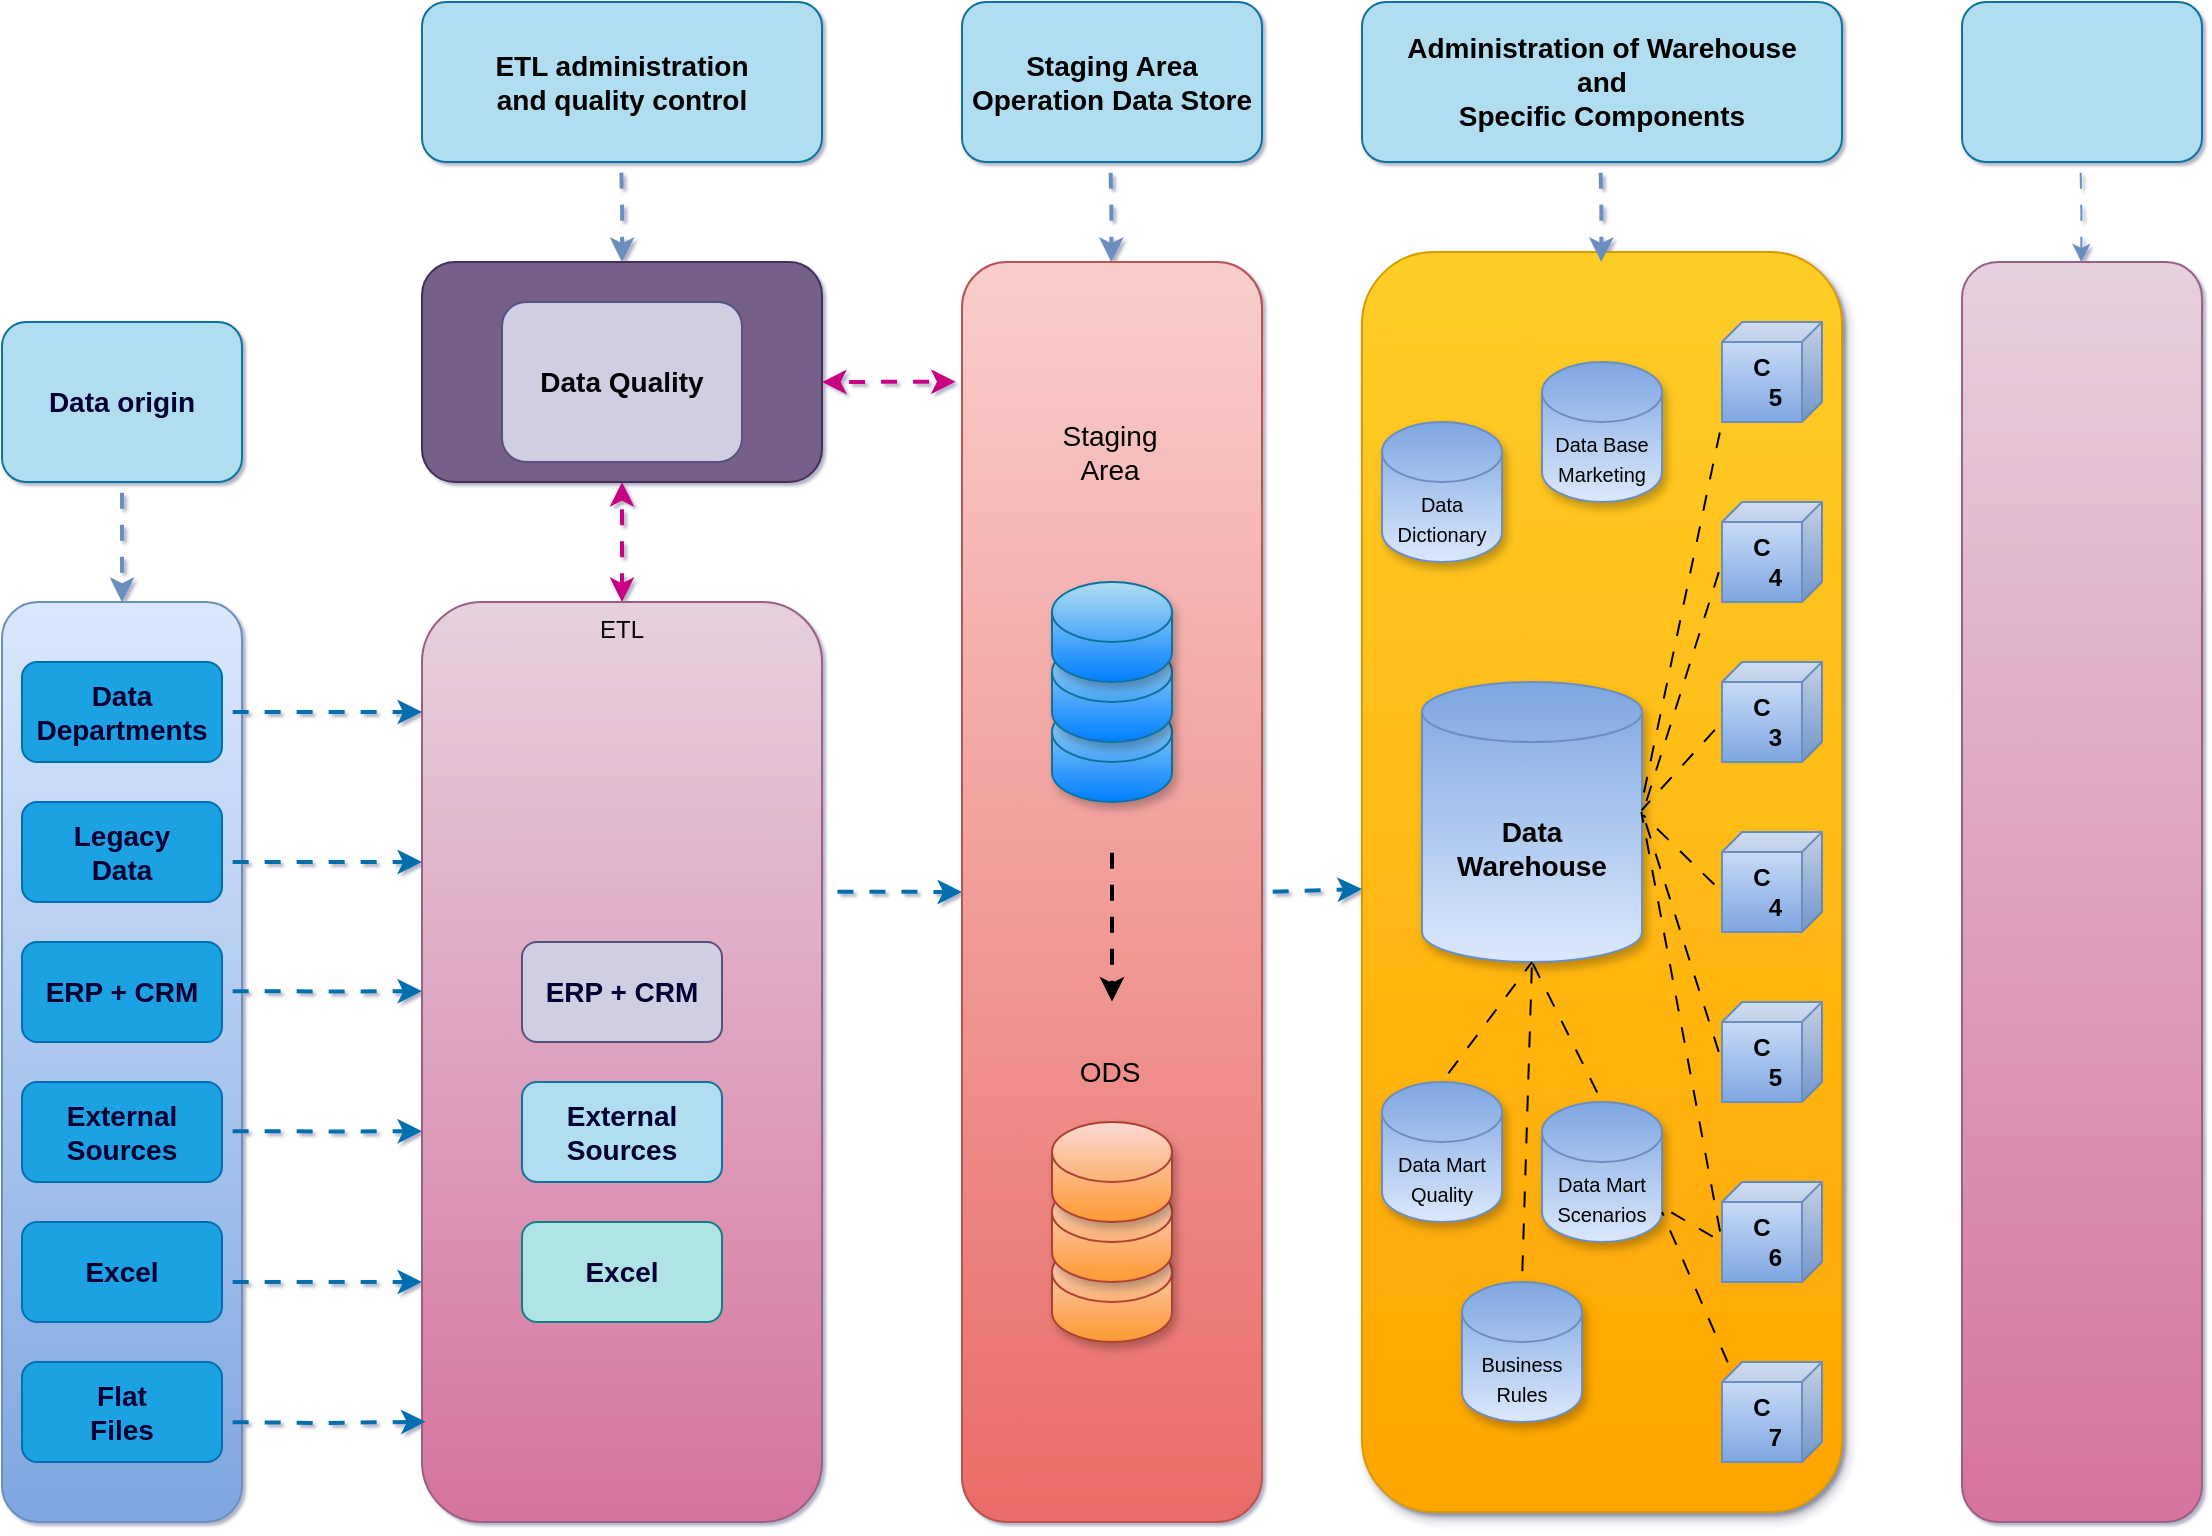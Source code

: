 <mxfile version="22.1.16" type="github">
  <diagram name="Página-1" id="4o_y28Qx3Zz9WGiGOu8f">
    <mxGraphModel dx="913" dy="454" grid="1" gridSize="10" guides="1" tooltips="1" connect="1" arrows="1" fold="1" page="1" pageScale="1" pageWidth="1169" pageHeight="827" background="#FFFFFF" math="0" shadow="1">
      <root>
        <mxCell id="0" />
        <mxCell id="1" parent="0" />
        <mxCell id="63qLR-Xfm-PJ3_UfegTe-42" style="edgeStyle=orthogonalEdgeStyle;rounded=0;orthogonalLoop=1;jettySize=auto;html=1;exitX=0.5;exitY=1;exitDx=0;exitDy=0;entryX=0.5;entryY=0;entryDx=0;entryDy=0;flowAnimation=1;fillColor=#dae8fc;strokeColor=#6c8ebf;strokeWidth=2;gradientColor=#7ea6e0;" edge="1" parent="1" source="63qLR-Xfm-PJ3_UfegTe-5" target="63qLR-Xfm-PJ3_UfegTe-6">
          <mxGeometry relative="1" as="geometry" />
        </mxCell>
        <mxCell id="63qLR-Xfm-PJ3_UfegTe-5" value="&lt;b&gt;&lt;font color=&quot;#000033&quot; style=&quot;font-size: 14px;&quot;&gt;Data origin&lt;/font&gt;&lt;/b&gt;" style="rounded=1;whiteSpace=wrap;html=1;fillColor=#b1ddf0;strokeColor=#10739e;glass=0;" vertex="1" parent="1">
          <mxGeometry x="30" y="200" width="120" height="80" as="geometry" />
        </mxCell>
        <mxCell id="63qLR-Xfm-PJ3_UfegTe-6" value="" style="rounded=1;whiteSpace=wrap;html=1;fillColor=#dae8fc;strokeColor=#6c8ebf;gradientColor=#7ea6e0;glass=0;shadow=0;" vertex="1" parent="1">
          <mxGeometry x="30" y="340" width="120" height="460" as="geometry" />
        </mxCell>
        <mxCell id="63qLR-Xfm-PJ3_UfegTe-11" value="ETL" style="rounded=1;whiteSpace=wrap;html=1;fillColor=#e6d0de;strokeColor=#996185;align=center;gradientColor=#d5739d;verticalAlign=top;horizontal=1;" vertex="1" parent="1">
          <mxGeometry x="240" y="340" width="200" height="460" as="geometry" />
        </mxCell>
        <mxCell id="63qLR-Xfm-PJ3_UfegTe-12" value="" style="rounded=1;whiteSpace=wrap;html=1;fillColor=#f8cecc;strokeColor=#b85450;gradientColor=#ea6b66;" vertex="1" parent="1">
          <mxGeometry x="510" y="170" width="150" height="630" as="geometry" />
        </mxCell>
        <mxCell id="63qLR-Xfm-PJ3_UfegTe-13" value="" style="rounded=1;whiteSpace=wrap;html=1;gradientDirection=south;noLabel=0;portConstraintRotation=0;snapToPoint=0;fillColor=#ffcd28;gradientColor=#ffa500;strokeColor=#d79b00;shadow=1;glass=0;" vertex="1" parent="1">
          <mxGeometry x="710" y="165" width="240" height="630" as="geometry" />
        </mxCell>
        <mxCell id="63qLR-Xfm-PJ3_UfegTe-14" value="" style="rounded=1;whiteSpace=wrap;html=1;fillColor=#e6d0de;strokeColor=#996185;gradientColor=#d5739d;" vertex="1" parent="1">
          <mxGeometry x="1010" y="170" width="120" height="630" as="geometry" />
        </mxCell>
        <mxCell id="63qLR-Xfm-PJ3_UfegTe-16" value="&lt;b&gt;&lt;font style=&quot;font-size: 14px;&quot;&gt;Staging Area&lt;br&gt;&lt;/font&gt;&lt;font style=&quot;font-size: 14px;&quot;&gt;Operation Data Store&lt;/font&gt;&lt;/b&gt;" style="rounded=1;whiteSpace=wrap;html=1;fillColor=#b1ddf0;strokeColor=#10739e;glass=0;" vertex="1" parent="1">
          <mxGeometry x="510" y="40" width="150" height="80" as="geometry" />
        </mxCell>
        <mxCell id="63qLR-Xfm-PJ3_UfegTe-17" value="&lt;font style=&quot;font-size: 14px;&quot;&gt;&lt;b&gt;Administration of Warehouse&lt;br&gt;and&lt;br&gt;Specific Components&lt;/b&gt;&lt;/font&gt;" style="rounded=1;whiteSpace=wrap;html=1;fillColor=#b1ddf0;strokeColor=#10739e;glass=0;" vertex="1" parent="1">
          <mxGeometry x="710" y="40" width="240" height="80" as="geometry" />
        </mxCell>
        <mxCell id="63qLR-Xfm-PJ3_UfegTe-18" value="" style="rounded=1;whiteSpace=wrap;html=1;fillColor=#b1ddf0;strokeColor=#10739e;glass=0;" vertex="1" parent="1">
          <mxGeometry x="1010" y="40" width="120" height="80" as="geometry" />
        </mxCell>
        <mxCell id="63qLR-Xfm-PJ3_UfegTe-35" value="" style="edgeStyle=orthogonalEdgeStyle;rounded=0;orthogonalLoop=1;jettySize=auto;html=1;fillColor=#1ba1e2;strokeColor=#006EAF;flowAnimation=1;strokeWidth=2;" edge="1" parent="1" source="63qLR-Xfm-PJ3_UfegTe-19" target="63qLR-Xfm-PJ3_UfegTe-11">
          <mxGeometry relative="1" as="geometry">
            <Array as="points">
              <mxPoint x="200" y="395" />
              <mxPoint x="200" y="395" />
            </Array>
          </mxGeometry>
        </mxCell>
        <mxCell id="63qLR-Xfm-PJ3_UfegTe-19" value="&lt;b&gt;&lt;font color=&quot;#000033&quot; style=&quot;font-size: 14px;&quot;&gt;Data Departments&lt;/font&gt;&lt;/b&gt;" style="rounded=1;whiteSpace=wrap;html=1;fillColor=#1ba1e2;strokeColor=#006EAF;fontColor=#ffffff;glass=0;shadow=0;" vertex="1" parent="1">
          <mxGeometry x="40" y="370" width="100" height="50" as="geometry" />
        </mxCell>
        <mxCell id="63qLR-Xfm-PJ3_UfegTe-20" value="&lt;b&gt;&lt;font color=&quot;#000033&quot; style=&quot;font-size: 14px;&quot;&gt;Legacy &lt;br&gt;Data&lt;/font&gt;&lt;/b&gt;" style="rounded=1;whiteSpace=wrap;html=1;fillColor=#1ba1e2;strokeColor=#006EAF;fontColor=#ffffff;glass=0;shadow=0;" vertex="1" parent="1">
          <mxGeometry x="40" y="440" width="100" height="50" as="geometry" />
        </mxCell>
        <mxCell id="63qLR-Xfm-PJ3_UfegTe-21" value="&lt;b&gt;&lt;font color=&quot;#000033&quot; style=&quot;font-size: 14px;&quot;&gt;ERP + CRM&lt;/font&gt;&lt;/b&gt;" style="rounded=1;whiteSpace=wrap;html=1;fillColor=#1ba1e2;strokeColor=#006EAF;fontColor=#ffffff;glass=0;shadow=0;" vertex="1" parent="1">
          <mxGeometry x="40" y="510" width="100" height="50" as="geometry" />
        </mxCell>
        <mxCell id="63qLR-Xfm-PJ3_UfegTe-22" value="&lt;b&gt;&lt;font color=&quot;#000033&quot; style=&quot;font-size: 14px;&quot;&gt;External&lt;br&gt;Sources&lt;br&gt;&lt;/font&gt;&lt;/b&gt;" style="rounded=1;whiteSpace=wrap;html=1;fillColor=#1ba1e2;strokeColor=#006EAF;fontColor=#ffffff;glass=0;shadow=0;" vertex="1" parent="1">
          <mxGeometry x="40" y="580" width="100" height="50" as="geometry" />
        </mxCell>
        <mxCell id="63qLR-Xfm-PJ3_UfegTe-23" value="&lt;b&gt;&lt;font color=&quot;#000033&quot; style=&quot;font-size: 14px;&quot;&gt;Excel&lt;/font&gt;&lt;/b&gt;" style="rounded=1;whiteSpace=wrap;html=1;fillColor=#1ba1e2;strokeColor=#006EAF;fontColor=#ffffff;glass=0;shadow=0;" vertex="1" parent="1">
          <mxGeometry x="40" y="650" width="100" height="50" as="geometry" />
        </mxCell>
        <mxCell id="63qLR-Xfm-PJ3_UfegTe-24" value="&lt;b&gt;&lt;font color=&quot;#000033&quot; style=&quot;font-size: 14px;&quot;&gt;Flat&lt;br&gt;Files&lt;br&gt;&lt;/font&gt;&lt;/b&gt;" style="rounded=1;whiteSpace=wrap;html=1;fillColor=#1ba1e2;strokeColor=#006EAF;fontColor=#ffffff;glass=0;shadow=0;" vertex="1" parent="1">
          <mxGeometry x="40" y="720" width="100" height="50" as="geometry" />
        </mxCell>
        <mxCell id="63qLR-Xfm-PJ3_UfegTe-25" value="&lt;font style=&quot;font-size: 14px;&quot;&gt;&lt;b&gt;ETL administration &lt;br&gt;and quality control&lt;/b&gt;&lt;/font&gt;" style="rounded=1;whiteSpace=wrap;html=1;fillColor=#b1ddf0;strokeColor=#10739e;glass=0;" vertex="1" parent="1">
          <mxGeometry x="240" y="40" width="200" height="80" as="geometry" />
        </mxCell>
        <mxCell id="63qLR-Xfm-PJ3_UfegTe-26" value="" style="rounded=1;whiteSpace=wrap;html=1;fillColor=#76608a;fontColor=#ffffff;strokeColor=#432D57;" vertex="1" parent="1">
          <mxGeometry x="240" y="170" width="200" height="110" as="geometry" />
        </mxCell>
        <mxCell id="63qLR-Xfm-PJ3_UfegTe-27" value="&lt;font color=&quot;#000000&quot; style=&quot;font-size: 14px;&quot;&gt;&lt;b&gt;Data Quality&lt;/b&gt;&lt;/font&gt;" style="rounded=1;whiteSpace=wrap;html=1;fillColor=#d0cee2;strokeColor=#56517e;" vertex="1" parent="1">
          <mxGeometry x="280" y="190" width="120" height="80" as="geometry" />
        </mxCell>
        <mxCell id="63qLR-Xfm-PJ3_UfegTe-30" value="&lt;b&gt;&lt;font color=&quot;#000033&quot; style=&quot;font-size: 14px;&quot;&gt;ERP + CRM&lt;/font&gt;&lt;/b&gt;" style="rounded=1;whiteSpace=wrap;html=1;fillColor=#d0cee2;strokeColor=#56517e;" vertex="1" parent="1">
          <mxGeometry x="290" y="510" width="100" height="50" as="geometry" />
        </mxCell>
        <mxCell id="63qLR-Xfm-PJ3_UfegTe-31" value="&lt;b&gt;&lt;font color=&quot;#000033&quot; style=&quot;font-size: 14px;&quot;&gt;External&lt;br&gt;Sources&lt;br&gt;&lt;/font&gt;&lt;/b&gt;" style="rounded=1;whiteSpace=wrap;html=1;fillColor=#b1ddf0;strokeColor=#10739e;" vertex="1" parent="1">
          <mxGeometry x="290" y="580" width="100" height="50" as="geometry" />
        </mxCell>
        <mxCell id="63qLR-Xfm-PJ3_UfegTe-32" value="&lt;b&gt;&lt;font color=&quot;#000033&quot; style=&quot;font-size: 14px;&quot;&gt;Excel&lt;/font&gt;&lt;/b&gt;" style="rounded=1;whiteSpace=wrap;html=1;fillColor=#b0e3e6;strokeColor=#0e8088;" vertex="1" parent="1">
          <mxGeometry x="290" y="650" width="100" height="50" as="geometry" />
        </mxCell>
        <mxCell id="63qLR-Xfm-PJ3_UfegTe-39" value="" style="edgeStyle=orthogonalEdgeStyle;rounded=0;orthogonalLoop=1;jettySize=auto;html=1;fillColor=#1ba1e2;strokeColor=#006EAF;flowAnimation=1;strokeWidth=2;" edge="1" parent="1" target="63qLR-Xfm-PJ3_UfegTe-11">
          <mxGeometry relative="1" as="geometry">
            <mxPoint x="140" y="680.03" as="sourcePoint" />
            <mxPoint x="220" y="680.03" as="targetPoint" />
            <Array as="points">
              <mxPoint x="190" y="680" />
              <mxPoint x="190" y="680" />
            </Array>
          </mxGeometry>
        </mxCell>
        <mxCell id="63qLR-Xfm-PJ3_UfegTe-40" value="" style="edgeStyle=orthogonalEdgeStyle;rounded=0;orthogonalLoop=1;jettySize=auto;html=1;fillColor=#1ba1e2;strokeColor=#006EAF;flowAnimation=1;strokeWidth=2;entryX=0.009;entryY=0.891;entryDx=0;entryDy=0;entryPerimeter=0;" edge="1" parent="1" target="63qLR-Xfm-PJ3_UfegTe-11">
          <mxGeometry relative="1" as="geometry">
            <mxPoint x="140" y="750.03" as="sourcePoint" />
            <mxPoint x="220" y="750.03" as="targetPoint" />
            <Array as="points" />
          </mxGeometry>
        </mxCell>
        <mxCell id="63qLR-Xfm-PJ3_UfegTe-43" style="edgeStyle=orthogonalEdgeStyle;rounded=0;orthogonalLoop=1;jettySize=auto;html=1;exitX=0.5;exitY=1;exitDx=0;exitDy=0;flowAnimation=1;fillColor=#dae8fc;strokeColor=#6c8ebf;strokeWidth=2;gradientColor=#7ea6e0;" edge="1" parent="1">
          <mxGeometry relative="1" as="geometry">
            <mxPoint x="339.57" y="120" as="sourcePoint" />
            <mxPoint x="340" y="170" as="targetPoint" />
          </mxGeometry>
        </mxCell>
        <mxCell id="63qLR-Xfm-PJ3_UfegTe-44" style="edgeStyle=orthogonalEdgeStyle;rounded=0;orthogonalLoop=1;jettySize=auto;html=1;exitX=0.5;exitY=1;exitDx=0;exitDy=0;flowAnimation=1;fillColor=#dae8fc;strokeColor=#6c8ebf;strokeWidth=2;gradientColor=#7ea6e0;" edge="1" parent="1">
          <mxGeometry relative="1" as="geometry">
            <mxPoint x="584.23" y="120" as="sourcePoint" />
            <mxPoint x="584.66" y="170" as="targetPoint" />
          </mxGeometry>
        </mxCell>
        <mxCell id="63qLR-Xfm-PJ3_UfegTe-45" style="edgeStyle=orthogonalEdgeStyle;rounded=0;orthogonalLoop=1;jettySize=auto;html=1;exitX=0.5;exitY=1;exitDx=0;exitDy=0;flowAnimation=1;fillColor=#dae8fc;strokeColor=#6c8ebf;strokeWidth=2;gradientColor=#7ea6e0;" edge="1" parent="1">
          <mxGeometry relative="1" as="geometry">
            <mxPoint x="829.23" y="120" as="sourcePoint" />
            <mxPoint x="829.66" y="170" as="targetPoint" />
          </mxGeometry>
        </mxCell>
        <mxCell id="63qLR-Xfm-PJ3_UfegTe-46" style="edgeStyle=orthogonalEdgeStyle;rounded=0;orthogonalLoop=1;jettySize=auto;html=1;exitX=0.5;exitY=1;exitDx=0;exitDy=0;flowAnimation=1;fillColor=#dae8fc;gradientColor=#7ea6e0;strokeColor=#6c8ebf;" edge="1" parent="1">
          <mxGeometry relative="1" as="geometry">
            <mxPoint x="1069.23" y="120" as="sourcePoint" />
            <mxPoint x="1069.66" y="170" as="targetPoint" />
          </mxGeometry>
        </mxCell>
        <mxCell id="63qLR-Xfm-PJ3_UfegTe-47" style="edgeStyle=orthogonalEdgeStyle;rounded=0;orthogonalLoop=1;jettySize=auto;html=1;exitX=1.012;exitY=0.315;exitDx=0;exitDy=0;flowAnimation=1;fillColor=#1ba1e2;strokeColor=#006EAF;strokeWidth=2;exitPerimeter=0;entryX=0;entryY=0.5;entryDx=0;entryDy=0;" edge="1" parent="1" source="63qLR-Xfm-PJ3_UfegTe-11" target="63qLR-Xfm-PJ3_UfegTe-12">
          <mxGeometry relative="1" as="geometry">
            <mxPoint x="339.55" y="280" as="sourcePoint" />
            <mxPoint x="490" y="542" as="targetPoint" />
            <Array as="points" />
          </mxGeometry>
        </mxCell>
        <mxCell id="63qLR-Xfm-PJ3_UfegTe-48" value="" style="edgeStyle=orthogonalEdgeStyle;rounded=0;orthogonalLoop=1;jettySize=auto;html=1;fillColor=#1ba1e2;strokeColor=#006EAF;flowAnimation=1;strokeWidth=2;" edge="1" parent="1">
          <mxGeometry relative="1" as="geometry">
            <mxPoint x="140" y="470" as="sourcePoint" />
            <mxPoint x="240" y="470" as="targetPoint" />
            <Array as="points">
              <mxPoint x="200" y="470" />
              <mxPoint x="200" y="470" />
            </Array>
          </mxGeometry>
        </mxCell>
        <mxCell id="63qLR-Xfm-PJ3_UfegTe-49" value="" style="edgeStyle=orthogonalEdgeStyle;rounded=0;orthogonalLoop=1;jettySize=auto;html=1;fillColor=#1ba1e2;strokeColor=#006EAF;flowAnimation=1;strokeWidth=2;" edge="1" parent="1">
          <mxGeometry relative="1" as="geometry">
            <mxPoint x="140" y="534.66" as="sourcePoint" />
            <mxPoint x="240" y="534.66" as="targetPoint" />
            <Array as="points">
              <mxPoint x="200" y="534.66" />
              <mxPoint x="200" y="534.66" />
            </Array>
          </mxGeometry>
        </mxCell>
        <mxCell id="63qLR-Xfm-PJ3_UfegTe-50" value="" style="edgeStyle=orthogonalEdgeStyle;rounded=0;orthogonalLoop=1;jettySize=auto;html=1;fillColor=#1ba1e2;strokeColor=#006EAF;flowAnimation=1;strokeWidth=2;" edge="1" parent="1">
          <mxGeometry relative="1" as="geometry">
            <mxPoint x="140" y="604.66" as="sourcePoint" />
            <mxPoint x="240" y="604.66" as="targetPoint" />
            <Array as="points">
              <mxPoint x="200" y="604.66" />
              <mxPoint x="200" y="604.66" />
            </Array>
          </mxGeometry>
        </mxCell>
        <mxCell id="63qLR-Xfm-PJ3_UfegTe-51" value="" style="endArrow=classic;startArrow=classic;html=1;rounded=0;entryX=-0.021;entryY=0.095;entryDx=0;entryDy=0;entryPerimeter=0;fillColor=#e6d0de;gradientColor=#d5739d;strokeColor=#c90384;flowAnimation=1;strokeWidth=2;" edge="1" parent="1" target="63qLR-Xfm-PJ3_UfegTe-12">
          <mxGeometry width="50" height="50" relative="1" as="geometry">
            <mxPoint x="440" y="230" as="sourcePoint" />
            <mxPoint x="490" y="180" as="targetPoint" />
          </mxGeometry>
        </mxCell>
        <mxCell id="63qLR-Xfm-PJ3_UfegTe-52" value="" style="endArrow=classic;startArrow=classic;html=1;rounded=0;entryX=0.5;entryY=0;entryDx=0;entryDy=0;fillColor=#e6d0de;gradientColor=#d5739d;strokeColor=#c90384;flowAnimation=1;strokeWidth=2;exitX=0.5;exitY=1;exitDx=0;exitDy=0;" edge="1" parent="1" source="63qLR-Xfm-PJ3_UfegTe-26" target="63qLR-Xfm-PJ3_UfegTe-11">
          <mxGeometry width="50" height="50" relative="1" as="geometry">
            <mxPoint x="306.5" y="310.0" as="sourcePoint" />
            <mxPoint x="373.5" y="310.0" as="targetPoint" />
          </mxGeometry>
        </mxCell>
        <mxCell id="63qLR-Xfm-PJ3_UfegTe-61" value="" style="shape=cylinder3;whiteSpace=wrap;html=1;boundedLbl=1;backgroundOutline=1;size=15;shadow=1;gradientDirection=south;perimeterSpacing=0;fillColor=#fad9d5;strokeColor=#ae4132;gradientColor=#FF9933;" vertex="1" parent="1">
          <mxGeometry x="555" y="660" width="60" height="50" as="geometry" />
        </mxCell>
        <mxCell id="63qLR-Xfm-PJ3_UfegTe-62" value="" style="shape=cylinder3;whiteSpace=wrap;html=1;boundedLbl=1;backgroundOutline=1;size=15;shadow=1;gradientDirection=south;perimeterSpacing=0;fillColor=#fad9d5;strokeColor=#ae4132;gradientColor=#FF9933;" vertex="1" parent="1">
          <mxGeometry x="555" y="630" width="60" height="50" as="geometry" />
        </mxCell>
        <mxCell id="63qLR-Xfm-PJ3_UfegTe-63" value="" style="shape=cylinder3;whiteSpace=wrap;html=1;boundedLbl=1;backgroundOutline=1;size=15;shadow=1;gradientDirection=south;perimeterSpacing=0;fillColor=#fad9d5;strokeColor=#ae4132;gradientColor=#FF9933;" vertex="1" parent="1">
          <mxGeometry x="555" y="600" width="60" height="50" as="geometry" />
        </mxCell>
        <mxCell id="63qLR-Xfm-PJ3_UfegTe-68" value="" style="shape=cylinder3;whiteSpace=wrap;html=1;boundedLbl=1;backgroundOutline=1;size=15;shadow=1;gradientDirection=south;perimeterSpacing=0;fillColor=#b1ddf0;strokeColor=#10739e;gradientColor=#007FFF;" vertex="1" parent="1">
          <mxGeometry x="555" y="390" width="60" height="50" as="geometry" />
        </mxCell>
        <mxCell id="63qLR-Xfm-PJ3_UfegTe-69" value="" style="shape=cylinder3;whiteSpace=wrap;html=1;boundedLbl=1;backgroundOutline=1;size=15;shadow=1;gradientDirection=south;perimeterSpacing=0;fillColor=#b1ddf0;strokeColor=#10739e;gradientColor=#007FFF;" vertex="1" parent="1">
          <mxGeometry x="555" y="360" width="60" height="50" as="geometry" />
        </mxCell>
        <mxCell id="63qLR-Xfm-PJ3_UfegTe-70" value="&lt;b&gt;&lt;font style=&quot;font-size: 14px;&quot;&gt;Data&lt;br&gt;Warehouse&lt;/font&gt;&lt;/b&gt;" style="shape=cylinder3;whiteSpace=wrap;html=1;boundedLbl=1;backgroundOutline=1;size=15;shadow=1;gradientDirection=north;perimeterSpacing=0;fillColor=#dae8fc;strokeColor=#6c8ebf;gradientColor=#7ea6e0;" vertex="1" parent="1">
          <mxGeometry x="740" y="380" width="110" height="140" as="geometry" />
        </mxCell>
        <mxCell id="63qLR-Xfm-PJ3_UfegTe-73" value="" style="endArrow=classic;html=1;rounded=0;entryX=0.5;entryY=0.587;entryDx=0;entryDy=0;entryPerimeter=0;strokeWidth=2;flowAnimation=1;" edge="1" parent="1" target="63qLR-Xfm-PJ3_UfegTe-12">
          <mxGeometry width="50" height="50" relative="1" as="geometry">
            <mxPoint x="585" y="460" as="sourcePoint" />
            <mxPoint x="610" y="470" as="targetPoint" />
          </mxGeometry>
        </mxCell>
        <mxCell id="63qLR-Xfm-PJ3_UfegTe-74" value="&lt;span style=&quot;border-color: var(--border-color);&quot;&gt;&lt;font style=&quot;border-color: var(--border-color); font-size: 14px;&quot;&gt;Staging Area&lt;/font&gt;&lt;/span&gt;" style="text;html=1;strokeColor=none;fillColor=none;align=center;verticalAlign=middle;whiteSpace=wrap;rounded=0;" vertex="1" parent="1">
          <mxGeometry x="554" y="250" width="60" height="30" as="geometry" />
        </mxCell>
        <mxCell id="63qLR-Xfm-PJ3_UfegTe-75" value="&lt;span style=&quot;border-color: var(--border-color);&quot;&gt;&lt;font style=&quot;border-color: var(--border-color); font-size: 14px;&quot;&gt;ODS&lt;/font&gt;&lt;/span&gt;" style="text;html=1;strokeColor=none;fillColor=none;align=center;verticalAlign=middle;whiteSpace=wrap;rounded=0;" vertex="1" parent="1">
          <mxGeometry x="554" y="560" width="60" height="30" as="geometry" />
        </mxCell>
        <mxCell id="63qLR-Xfm-PJ3_UfegTe-76" value="" style="shape=cylinder3;whiteSpace=wrap;html=1;boundedLbl=1;backgroundOutline=1;size=15;shadow=1;gradientDirection=south;perimeterSpacing=0;fillColor=#b1ddf0;strokeColor=#10739e;gradientColor=#007FFF;" vertex="1" parent="1">
          <mxGeometry x="555" y="330" width="60" height="50" as="geometry" />
        </mxCell>
        <mxCell id="63qLR-Xfm-PJ3_UfegTe-77" value="" style="endArrow=classic;html=1;rounded=0;exitX=1;exitY=0.5;exitDx=0;exitDy=0;strokeWidth=2;strokeColor=#006EAF;flowAnimation=1;ignoreEdge=0;orthogonalLoop=0;orthogonal=0;comic=0;noJump=1;backgroundOutline=0;fixDash=1;fillColor=#1ba1e2;" edge="1" parent="1" source="63qLR-Xfm-PJ3_UfegTe-12" target="63qLR-Xfm-PJ3_UfegTe-13">
          <mxGeometry width="50" height="50" relative="1" as="geometry">
            <mxPoint x="660" y="490" as="sourcePoint" />
            <mxPoint x="710" y="440" as="targetPoint" />
          </mxGeometry>
        </mxCell>
        <mxCell id="63qLR-Xfm-PJ3_UfegTe-78" value="&lt;font style=&quot;font-size: 10px;&quot;&gt;Data&lt;br&gt;Dictionary&lt;/font&gt;" style="shape=cylinder3;whiteSpace=wrap;html=1;boundedLbl=1;backgroundOutline=1;size=15;shadow=1;gradientDirection=north;perimeterSpacing=0;fillColor=#dae8fc;strokeColor=#6c8ebf;gradientColor=#7ea6e0;" vertex="1" parent="1">
          <mxGeometry x="720" y="250" width="60" height="70" as="geometry" />
        </mxCell>
        <mxCell id="63qLR-Xfm-PJ3_UfegTe-83" value="&lt;b&gt;C&lt;br&gt;&amp;nbsp; &amp;nbsp; 5&lt;/b&gt;" style="shape=cube;whiteSpace=wrap;html=1;boundedLbl=1;backgroundOutline=1;darkOpacity=0.05;darkOpacity2=0.1;flipH=1;fillColor=#dae8fc;gradientColor=#7ea6e0;strokeColor=#6c8ebf;size=10;" vertex="1" parent="1">
          <mxGeometry x="890" y="200" width="50" height="50" as="geometry" />
        </mxCell>
        <mxCell id="63qLR-Xfm-PJ3_UfegTe-84" value="&lt;b style=&quot;border-color: var(--border-color);&quot;&gt;C&lt;br style=&quot;border-color: var(--border-color);&quot;&gt;&amp;nbsp; &amp;nbsp; 4&lt;/b&gt;" style="shape=cube;whiteSpace=wrap;html=1;boundedLbl=1;backgroundOutline=1;darkOpacity=0.05;darkOpacity2=0.1;flipH=1;fillColor=#dae8fc;gradientColor=#7ea6e0;strokeColor=#6c8ebf;size=10;" vertex="1" parent="1">
          <mxGeometry x="890" y="290" width="50" height="50" as="geometry" />
        </mxCell>
        <mxCell id="63qLR-Xfm-PJ3_UfegTe-85" value="&lt;b style=&quot;border-color: var(--border-color);&quot;&gt;C&lt;br style=&quot;border-color: var(--border-color);&quot;&gt;&amp;nbsp; &amp;nbsp; 3&lt;/b&gt;" style="shape=cube;whiteSpace=wrap;html=1;boundedLbl=1;backgroundOutline=1;darkOpacity=0.05;darkOpacity2=0.1;flipH=1;fillColor=#dae8fc;gradientColor=#7ea6e0;strokeColor=#6c8ebf;size=10;" vertex="1" parent="1">
          <mxGeometry x="890" y="370" width="50" height="50" as="geometry" />
        </mxCell>
        <mxCell id="63qLR-Xfm-PJ3_UfegTe-86" value="&lt;b style=&quot;border-color: var(--border-color);&quot;&gt;C&lt;br style=&quot;border-color: var(--border-color);&quot;&gt;&amp;nbsp; &amp;nbsp; 4&lt;/b&gt;" style="shape=cube;whiteSpace=wrap;html=1;boundedLbl=1;backgroundOutline=1;darkOpacity=0.05;darkOpacity2=0.1;flipH=1;fillColor=#dae8fc;gradientColor=#7ea6e0;strokeColor=#6c8ebf;size=10;" vertex="1" parent="1">
          <mxGeometry x="890" y="455" width="50" height="50" as="geometry" />
        </mxCell>
        <mxCell id="63qLR-Xfm-PJ3_UfegTe-87" value="&lt;b style=&quot;border-color: var(--border-color);&quot;&gt;C&lt;br style=&quot;border-color: var(--border-color);&quot;&gt;&amp;nbsp; &amp;nbsp; 5&lt;/b&gt;" style="shape=cube;whiteSpace=wrap;html=1;boundedLbl=1;backgroundOutline=1;darkOpacity=0.05;darkOpacity2=0.1;flipH=1;fillColor=#dae8fc;gradientColor=#7ea6e0;strokeColor=#6c8ebf;size=10;" vertex="1" parent="1">
          <mxGeometry x="890" y="540" width="50" height="50" as="geometry" />
        </mxCell>
        <mxCell id="63qLR-Xfm-PJ3_UfegTe-88" value="&lt;b style=&quot;border-color: var(--border-color);&quot;&gt;C&lt;br style=&quot;border-color: var(--border-color);&quot;&gt;&amp;nbsp; &amp;nbsp; 6&lt;/b&gt;" style="shape=cube;whiteSpace=wrap;html=1;boundedLbl=1;backgroundOutline=1;darkOpacity=0.05;darkOpacity2=0.1;flipH=1;fillColor=#dae8fc;gradientColor=#7ea6e0;strokeColor=#6c8ebf;size=10;" vertex="1" parent="1">
          <mxGeometry x="890" y="630" width="50" height="50" as="geometry" />
        </mxCell>
        <mxCell id="63qLR-Xfm-PJ3_UfegTe-89" value="&lt;b style=&quot;border-color: var(--border-color);&quot;&gt;C&lt;br style=&quot;border-color: var(--border-color);&quot;&gt;&amp;nbsp; &amp;nbsp; 7&lt;/b&gt;" style="shape=cube;whiteSpace=wrap;html=1;boundedLbl=1;backgroundOutline=1;darkOpacity=0.05;darkOpacity2=0.1;flipH=1;fillColor=#dae8fc;gradientColor=#7ea6e0;strokeColor=#6c8ebf;size=10;" vertex="1" parent="1">
          <mxGeometry x="890" y="720" width="50" height="50" as="geometry" />
        </mxCell>
        <mxCell id="63qLR-Xfm-PJ3_UfegTe-90" value="&lt;font style=&quot;font-size: 10px;&quot;&gt;Data Base Marketing&lt;/font&gt;" style="shape=cylinder3;whiteSpace=wrap;html=1;boundedLbl=1;backgroundOutline=1;size=15;shadow=1;gradientDirection=north;perimeterSpacing=0;fillColor=#dae8fc;strokeColor=#6c8ebf;gradientColor=#7ea6e0;" vertex="1" parent="1">
          <mxGeometry x="800" y="220" width="60" height="70" as="geometry" />
        </mxCell>
        <mxCell id="63qLR-Xfm-PJ3_UfegTe-93" value="&lt;span style=&quot;font-size: 10px;&quot;&gt;Data Mart Quality&lt;/span&gt;" style="shape=cylinder3;whiteSpace=wrap;html=1;boundedLbl=1;backgroundOutline=1;size=15;shadow=1;gradientDirection=north;perimeterSpacing=0;fillColor=#dae8fc;strokeColor=#6c8ebf;gradientColor=#7ea6e0;" vertex="1" parent="1">
          <mxGeometry x="720" y="580" width="60" height="70" as="geometry" />
        </mxCell>
        <mxCell id="63qLR-Xfm-PJ3_UfegTe-94" value="&lt;span style=&quot;font-size: 10px;&quot;&gt;Business Rules&lt;/span&gt;" style="shape=cylinder3;whiteSpace=wrap;html=1;boundedLbl=1;backgroundOutline=1;size=15;shadow=1;gradientDirection=north;perimeterSpacing=0;fillColor=#dae8fc;strokeColor=#6c8ebf;gradientColor=#7ea6e0;" vertex="1" parent="1">
          <mxGeometry x="760" y="680" width="60" height="70" as="geometry" />
        </mxCell>
        <mxCell id="63qLR-Xfm-PJ3_UfegTe-95" value="&lt;span style=&quot;font-size: 10px;&quot;&gt;Data Mart Scenarios&lt;/span&gt;" style="shape=cylinder3;whiteSpace=wrap;html=1;boundedLbl=1;backgroundOutline=1;size=15;shadow=1;gradientDirection=north;perimeterSpacing=0;fillColor=#dae8fc;strokeColor=#6c8ebf;gradientColor=#7ea6e0;" vertex="1" parent="1">
          <mxGeometry x="800" y="590" width="60" height="70" as="geometry" />
        </mxCell>
        <mxCell id="63qLR-Xfm-PJ3_UfegTe-99" value="" style="endArrow=none;html=1;rounded=0;entryX=0.5;entryY=1;entryDx=0;entryDy=0;entryPerimeter=0;flowAnimation=1;strokeWidth=1;exitX=0.5;exitY=0;exitDx=0;exitDy=0;exitPerimeter=0;" edge="1" parent="1" source="63qLR-Xfm-PJ3_UfegTe-93" target="63qLR-Xfm-PJ3_UfegTe-70">
          <mxGeometry width="50" height="50" relative="1" as="geometry">
            <mxPoint x="760" y="580" as="sourcePoint" />
            <mxPoint x="765" y="420" as="targetPoint" />
          </mxGeometry>
        </mxCell>
        <mxCell id="63qLR-Xfm-PJ3_UfegTe-101" value="" style="endArrow=none;html=1;rounded=0;entryX=0.5;entryY=1;entryDx=0;entryDy=0;entryPerimeter=0;flowAnimation=1;strokeWidth=1;exitX=0.5;exitY=0;exitDx=0;exitDy=0;exitPerimeter=0;" edge="1" parent="1" source="63qLR-Xfm-PJ3_UfegTe-95" target="63qLR-Xfm-PJ3_UfegTe-70">
          <mxGeometry width="50" height="50" relative="1" as="geometry">
            <mxPoint x="760" y="590" as="sourcePoint" />
            <mxPoint x="805" y="530" as="targetPoint" />
          </mxGeometry>
        </mxCell>
        <mxCell id="63qLR-Xfm-PJ3_UfegTe-105" value="" style="endArrow=none;html=1;rounded=0;flowAnimation=1;strokeWidth=1;exitX=0;exitY=0;exitDx=50;exitDy=30;exitPerimeter=0;" edge="1" parent="1" source="63qLR-Xfm-PJ3_UfegTe-88" target="63qLR-Xfm-PJ3_UfegTe-95">
          <mxGeometry width="50" height="50" relative="1" as="geometry">
            <mxPoint x="780" y="610" as="sourcePoint" />
            <mxPoint x="825" y="550" as="targetPoint" />
          </mxGeometry>
        </mxCell>
        <mxCell id="63qLR-Xfm-PJ3_UfegTe-107" value="" style="endArrow=none;html=1;rounded=0;flowAnimation=1;strokeWidth=1;exitX=0;exitY=0;exitDx=50;exitDy=30;exitPerimeter=0;entryX=0.997;entryY=0.464;entryDx=0;entryDy=0;entryPerimeter=0;" edge="1" parent="1" source="63qLR-Xfm-PJ3_UfegTe-88" target="63qLR-Xfm-PJ3_UfegTe-70">
          <mxGeometry width="50" height="50" relative="1" as="geometry">
            <mxPoint x="790" y="620" as="sourcePoint" />
            <mxPoint x="800" y="520" as="targetPoint" />
          </mxGeometry>
        </mxCell>
        <mxCell id="63qLR-Xfm-PJ3_UfegTe-109" value="" style="endArrow=none;html=1;rounded=0;entryX=1.006;entryY=0.476;entryDx=0;entryDy=0;entryPerimeter=0;flowAnimation=1;strokeWidth=1;exitX=0;exitY=0;exitDx=50;exitDy=30;exitPerimeter=0;" edge="1" parent="1" source="63qLR-Xfm-PJ3_UfegTe-87" target="63qLR-Xfm-PJ3_UfegTe-70">
          <mxGeometry width="50" height="50" relative="1" as="geometry">
            <mxPoint x="800" y="630" as="sourcePoint" />
            <mxPoint x="845" y="570" as="targetPoint" />
          </mxGeometry>
        </mxCell>
        <mxCell id="63qLR-Xfm-PJ3_UfegTe-111" value="" style="endArrow=none;html=1;rounded=0;entryX=1.006;entryY=0.476;entryDx=0;entryDy=0;entryPerimeter=0;flowAnimation=1;strokeWidth=1;exitX=0;exitY=0;exitDx=50;exitDy=30;exitPerimeter=0;" edge="1" parent="1" source="63qLR-Xfm-PJ3_UfegTe-86" target="63qLR-Xfm-PJ3_UfegTe-70">
          <mxGeometry width="50" height="50" relative="1" as="geometry">
            <mxPoint x="845" y="530" as="sourcePoint" />
            <mxPoint x="890" y="470" as="targetPoint" />
          </mxGeometry>
        </mxCell>
        <mxCell id="63qLR-Xfm-PJ3_UfegTe-113" value="" style="endArrow=none;html=1;rounded=0;flowAnimation=1;strokeWidth=1;exitX=0.5;exitY=0;exitDx=0;exitDy=0;exitPerimeter=0;entryX=0.5;entryY=1;entryDx=0;entryDy=0;entryPerimeter=0;" edge="1" parent="1" source="63qLR-Xfm-PJ3_UfegTe-94" target="63qLR-Xfm-PJ3_UfegTe-70">
          <mxGeometry width="50" height="50" relative="1" as="geometry">
            <mxPoint x="800" y="685" as="sourcePoint" />
            <mxPoint x="790" y="520" as="targetPoint" />
          </mxGeometry>
        </mxCell>
        <mxCell id="63qLR-Xfm-PJ3_UfegTe-114" value="" style="endArrow=none;html=1;rounded=0;flowAnimation=1;strokeWidth=1;exitX=0;exitY=0;exitDx=45;exitDy=5;exitPerimeter=0;entryX=1;entryY=1;entryDx=0;entryDy=-15;entryPerimeter=0;" edge="1" parent="1" source="63qLR-Xfm-PJ3_UfegTe-89" target="63qLR-Xfm-PJ3_UfegTe-95">
          <mxGeometry width="50" height="50" relative="1" as="geometry">
            <mxPoint x="900" y="670" as="sourcePoint" />
            <mxPoint x="870" y="653" as="targetPoint" />
          </mxGeometry>
        </mxCell>
        <mxCell id="63qLR-Xfm-PJ3_UfegTe-115" value="" style="endArrow=none;html=1;rounded=0;entryX=0.998;entryY=0.458;entryDx=0;entryDy=0;entryPerimeter=0;flowAnimation=1;strokeWidth=1;exitX=0;exitY=0;exitDx=50;exitDy=30;exitPerimeter=0;" edge="1" parent="1" source="63qLR-Xfm-PJ3_UfegTe-85" target="63qLR-Xfm-PJ3_UfegTe-70">
          <mxGeometry width="50" height="50" relative="1" as="geometry">
            <mxPoint x="900" y="495" as="sourcePoint" />
            <mxPoint x="861" y="457" as="targetPoint" />
          </mxGeometry>
        </mxCell>
        <mxCell id="63qLR-Xfm-PJ3_UfegTe-116" value="" style="endArrow=none;html=1;rounded=0;entryX=1.011;entryY=0.448;entryDx=0;entryDy=0;entryPerimeter=0;flowAnimation=1;strokeWidth=1;exitX=0;exitY=0;exitDx=50;exitDy=30;exitPerimeter=0;" edge="1" parent="1" source="63qLR-Xfm-PJ3_UfegTe-84" target="63qLR-Xfm-PJ3_UfegTe-70">
          <mxGeometry width="50" height="50" relative="1" as="geometry">
            <mxPoint x="900" y="410" as="sourcePoint" />
            <mxPoint x="860" y="454" as="targetPoint" />
          </mxGeometry>
        </mxCell>
        <mxCell id="63qLR-Xfm-PJ3_UfegTe-117" value="" style="endArrow=none;html=1;rounded=0;flowAnimation=1;strokeWidth=1;exitX=1;exitY=1;exitDx=0;exitDy=0;exitPerimeter=0;" edge="1" parent="1" source="63qLR-Xfm-PJ3_UfegTe-83">
          <mxGeometry width="50" height="50" relative="1" as="geometry">
            <mxPoint x="900" y="330" as="sourcePoint" />
            <mxPoint x="850" y="440" as="targetPoint" />
          </mxGeometry>
        </mxCell>
      </root>
    </mxGraphModel>
  </diagram>
</mxfile>
